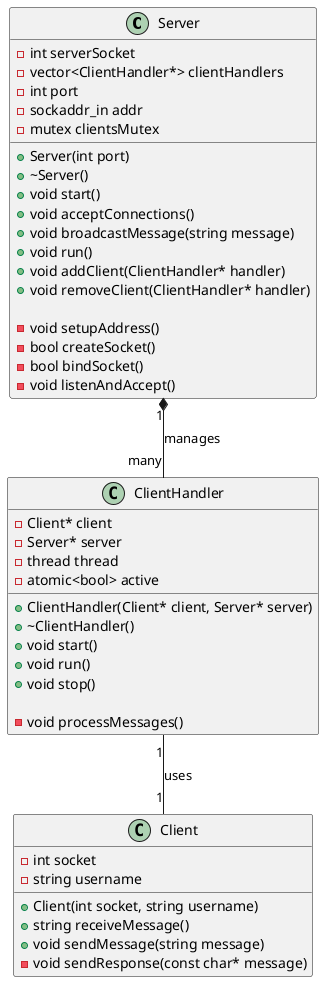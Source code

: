 @startuml Class Diagram

class Server {
    - int serverSocket
    - vector<ClientHandler*> clientHandlers
    - int port
    - sockaddr_in addr
    - mutex clientsMutex

    + Server(int port)
    + ~Server()
    + void start()
    + void acceptConnections()
    + void broadcastMessage(string message)
    + void run()
    + void addClient(ClientHandler* handler)
    + void removeClient(ClientHandler* handler)

    - void setupAddress()
    - bool createSocket()
    - bool bindSocket()
    - void listenAndAccept()
}

class Client {
    - int socket
    - string username

    + Client(int socket, string username)
    + string receiveMessage()
    + void sendMessage(string message)
    - void sendResponse(const char* message)
}

class ClientHandler {
    - Client* client
    - Server* server
    - thread thread
    - atomic<bool> active

    + ClientHandler(Client* client, Server* server)
    + ~ClientHandler()
    + void start()
    + void run()
    + void stop()

    - void processMessages()
}

Server "1" *-- "many" ClientHandler : manages
ClientHandler "1" -- "1" Client : uses

@enduml
